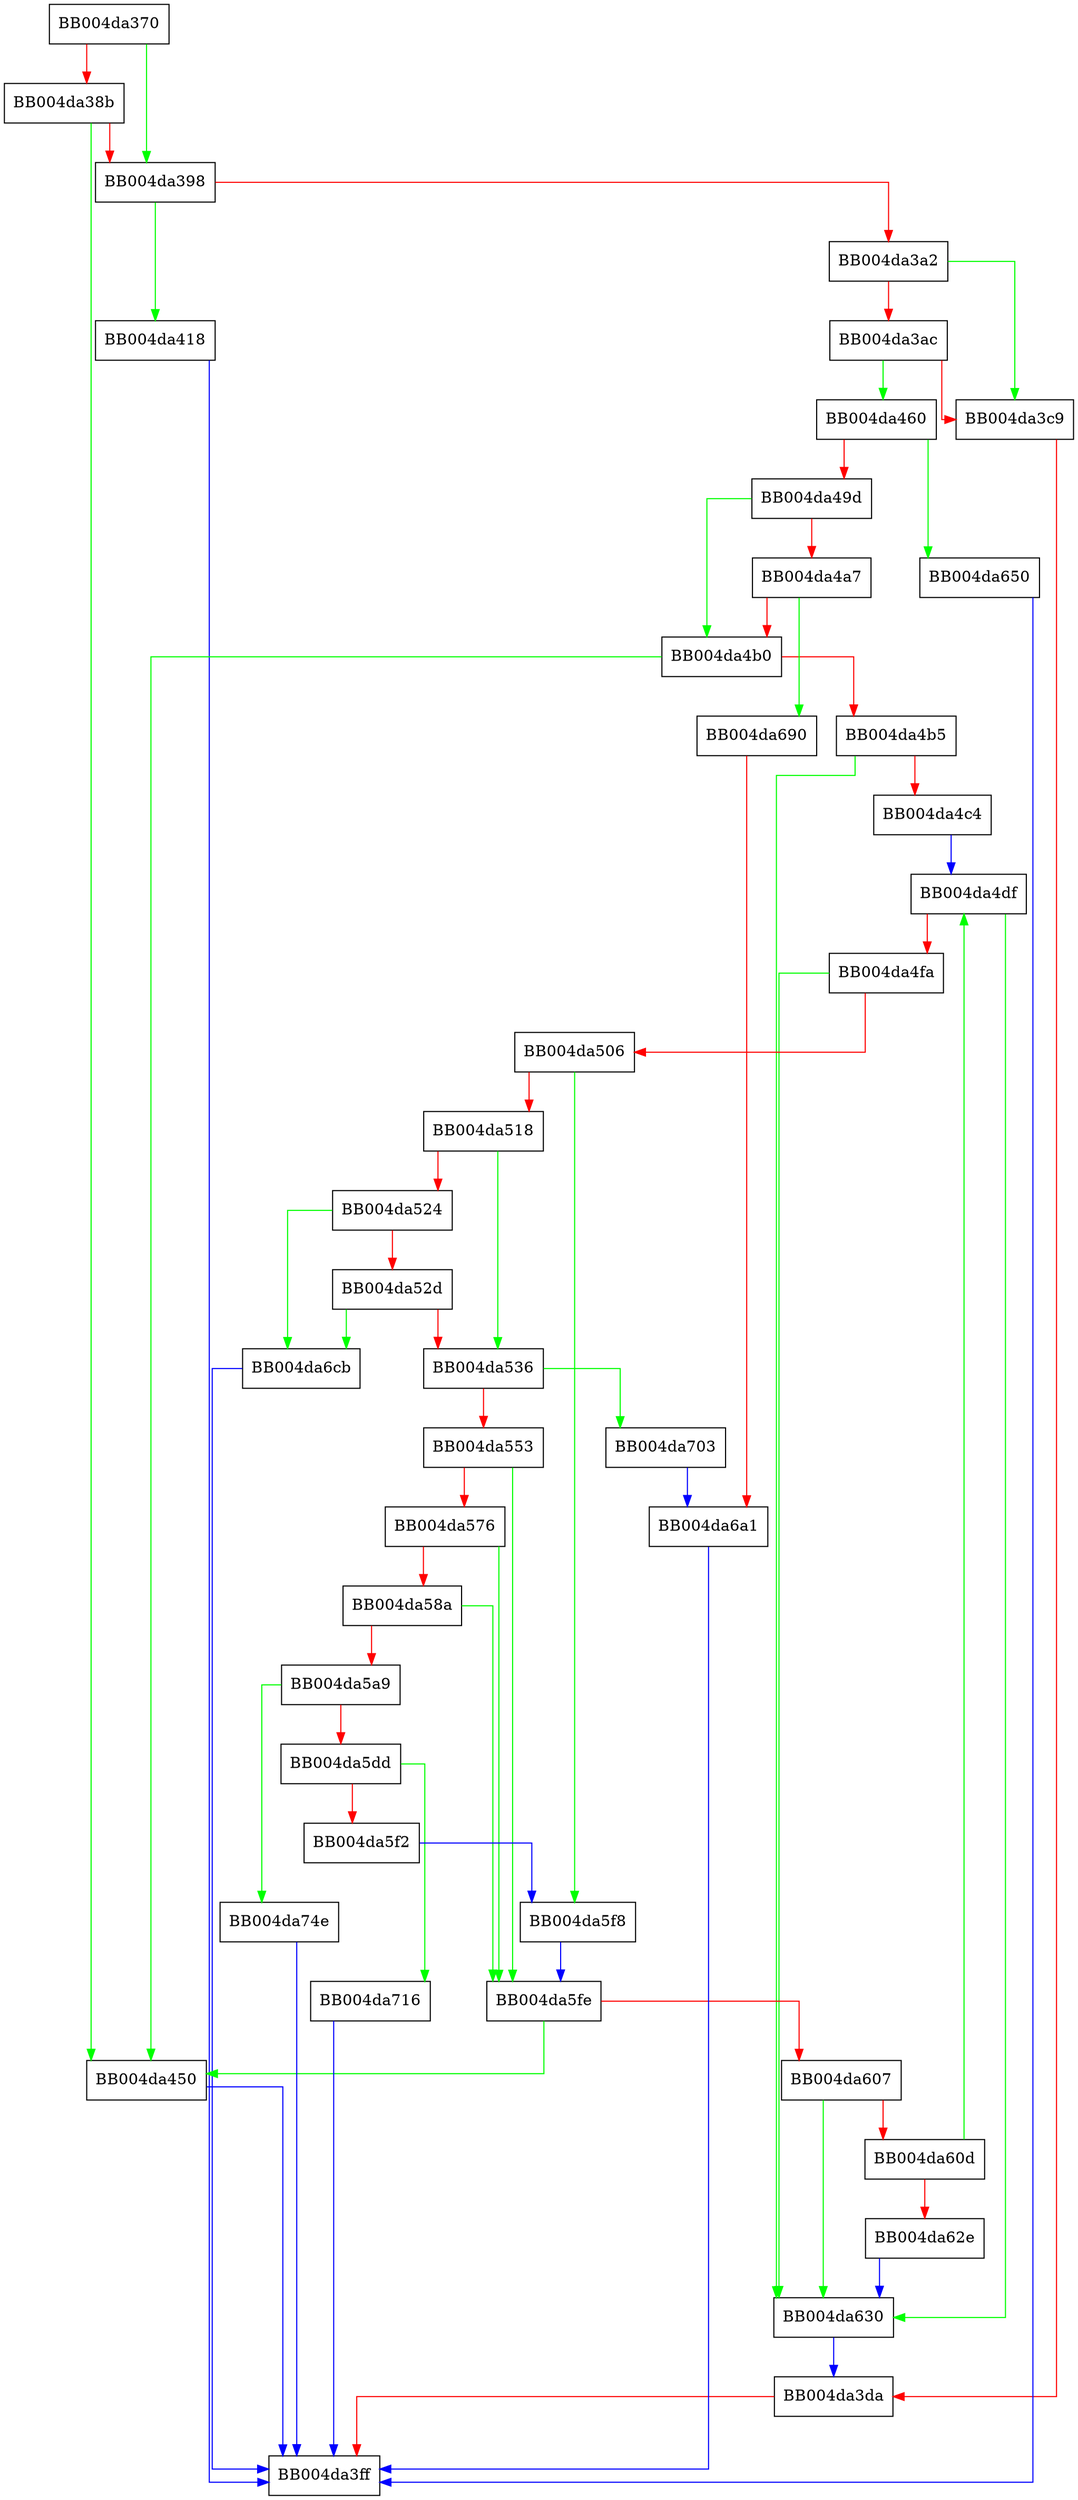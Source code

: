 digraph tls_parse_ctos_key_share {
  node [shape="box"];
  graph [splines=ortho];
  BB004da370 -> BB004da398 [color="green"];
  BB004da370 -> BB004da38b [color="red"];
  BB004da38b -> BB004da450 [color="green"];
  BB004da38b -> BB004da398 [color="red"];
  BB004da398 -> BB004da418 [color="green"];
  BB004da398 -> BB004da3a2 [color="red"];
  BB004da3a2 -> BB004da3c9 [color="green"];
  BB004da3a2 -> BB004da3ac [color="red"];
  BB004da3ac -> BB004da460 [color="green"];
  BB004da3ac -> BB004da3c9 [color="red"];
  BB004da3c9 -> BB004da3da [color="red"];
  BB004da3da -> BB004da3ff [color="red"];
  BB004da418 -> BB004da3ff [color="blue"];
  BB004da450 -> BB004da3ff [color="blue"];
  BB004da460 -> BB004da650 [color="green"];
  BB004da460 -> BB004da49d [color="red"];
  BB004da49d -> BB004da4b0 [color="green"];
  BB004da49d -> BB004da4a7 [color="red"];
  BB004da4a7 -> BB004da690 [color="green"];
  BB004da4a7 -> BB004da4b0 [color="red"];
  BB004da4b0 -> BB004da450 [color="green"];
  BB004da4b0 -> BB004da4b5 [color="red"];
  BB004da4b5 -> BB004da630 [color="green"];
  BB004da4b5 -> BB004da4c4 [color="red"];
  BB004da4c4 -> BB004da4df [color="blue"];
  BB004da4df -> BB004da630 [color="green"];
  BB004da4df -> BB004da4fa [color="red"];
  BB004da4fa -> BB004da630 [color="green"];
  BB004da4fa -> BB004da506 [color="red"];
  BB004da506 -> BB004da5f8 [color="green"];
  BB004da506 -> BB004da518 [color="red"];
  BB004da518 -> BB004da536 [color="green"];
  BB004da518 -> BB004da524 [color="red"];
  BB004da524 -> BB004da6cb [color="green"];
  BB004da524 -> BB004da52d [color="red"];
  BB004da52d -> BB004da6cb [color="green"];
  BB004da52d -> BB004da536 [color="red"];
  BB004da536 -> BB004da703 [color="green"];
  BB004da536 -> BB004da553 [color="red"];
  BB004da553 -> BB004da5fe [color="green"];
  BB004da553 -> BB004da576 [color="red"];
  BB004da576 -> BB004da5fe [color="green"];
  BB004da576 -> BB004da58a [color="red"];
  BB004da58a -> BB004da5fe [color="green"];
  BB004da58a -> BB004da5a9 [color="red"];
  BB004da5a9 -> BB004da74e [color="green"];
  BB004da5a9 -> BB004da5dd [color="red"];
  BB004da5dd -> BB004da716 [color="green"];
  BB004da5dd -> BB004da5f2 [color="red"];
  BB004da5f2 -> BB004da5f8 [color="blue"];
  BB004da5f8 -> BB004da5fe [color="blue"];
  BB004da5fe -> BB004da450 [color="green"];
  BB004da5fe -> BB004da607 [color="red"];
  BB004da607 -> BB004da630 [color="green"];
  BB004da607 -> BB004da60d [color="red"];
  BB004da60d -> BB004da4df [color="green"];
  BB004da60d -> BB004da62e [color="red"];
  BB004da62e -> BB004da630 [color="blue"];
  BB004da630 -> BB004da3da [color="blue"];
  BB004da650 -> BB004da3ff [color="blue"];
  BB004da690 -> BB004da6a1 [color="red"];
  BB004da6a1 -> BB004da3ff [color="blue"];
  BB004da6cb -> BB004da3ff [color="blue"];
  BB004da703 -> BB004da6a1 [color="blue"];
  BB004da716 -> BB004da3ff [color="blue"];
  BB004da74e -> BB004da3ff [color="blue"];
}
